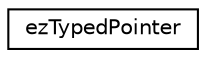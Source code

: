 digraph "Graphical Class Hierarchy"
{
 // LATEX_PDF_SIZE
  edge [fontname="Helvetica",fontsize="10",labelfontname="Helvetica",labelfontsize="10"];
  node [fontname="Helvetica",fontsize="10",shape=record];
  rankdir="LR";
  Node0 [label="ezTypedPointer",height=0.2,width=0.4,color="black", fillcolor="white", style="filled",URL="$d3/d1f/structez_typed_pointer.htm",tooltip="A typed raw pointer."];
}
